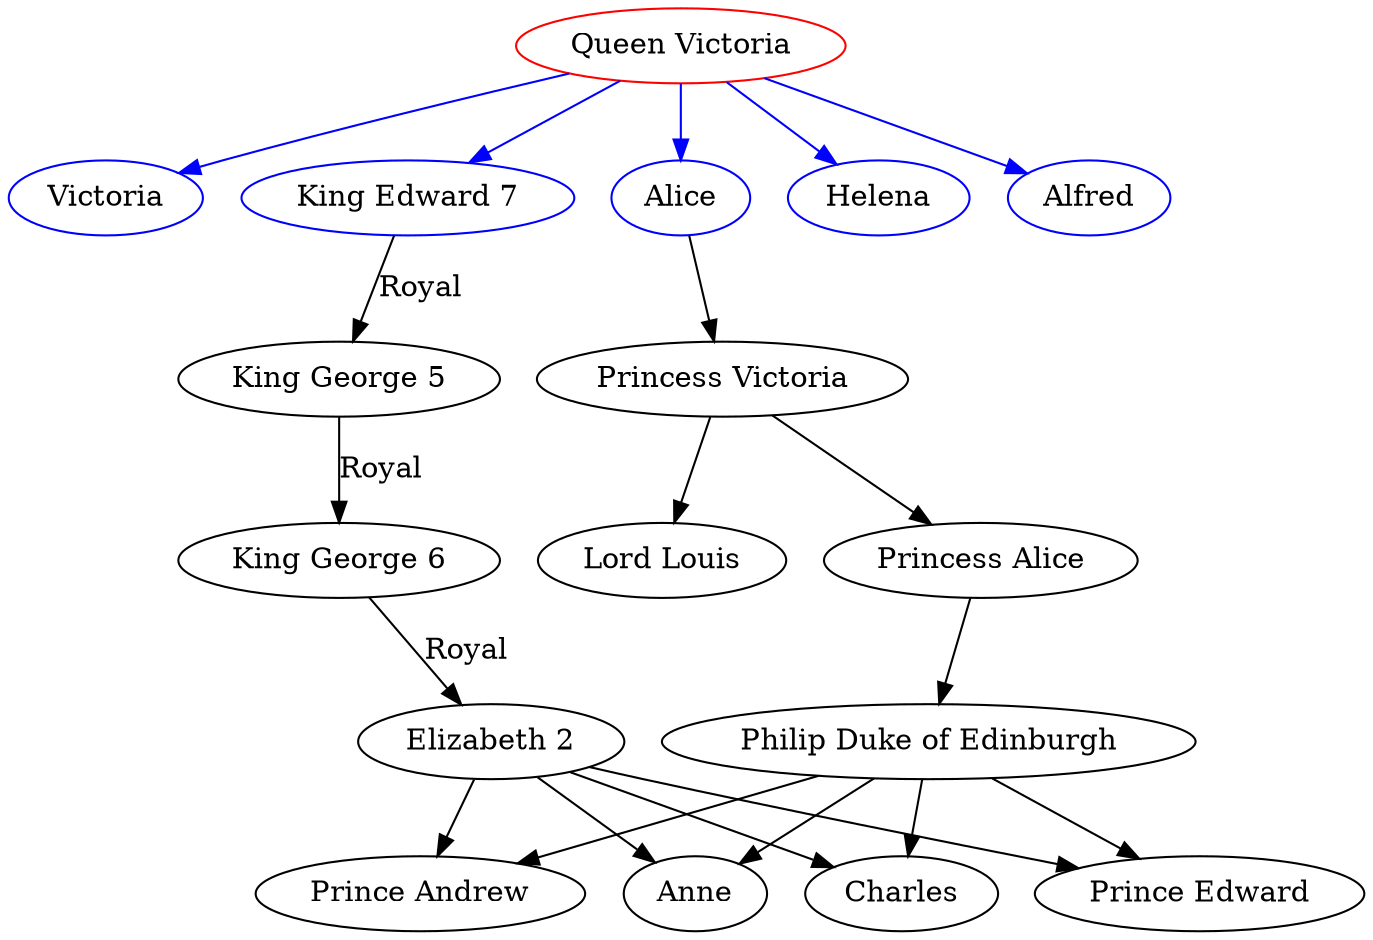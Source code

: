 digraph g {
	"Queen Victoria" [color=red]
	Victoria [color=blue]
	"Queen Victoria" -> Victoria [color=blue]
	"King Edward 7" [color=blue]
	"Queen Victoria" -> "King Edward 7" [color=blue]
	Alice [color=blue]
	"Queen Victoria" -> Alice [color=blue]
	Helena [color=blue]
	"Queen Victoria" -> Helena [color=blue]
	Alfred [color=blue]
	"Queen Victoria" -> Alfred [color=blue]
	"King Edward 7" -> "King George 5" [label=Royal]
	"King George 5" -> "King George 6" [label=Royal]
	"King George 6" -> "Elizabeth 2" [label=Royal]
	Alice -> "Princess Victoria"
	"Lord Louis"
	"Princess Victoria" -> "Lord Louis"
	"Princess Alice"
	"Princess Victoria" -> "Princess Alice"
	"Princess Alice" -> "Philip Duke of Edinburgh"
	Charles
	"Elizabeth 2" -> Charles
	"Philip Duke of Edinburgh" -> Charles
	Anne
	"Elizabeth 2" -> Anne
	"Philip Duke of Edinburgh" -> Anne
	"Prince Andrew"
	"Elizabeth 2" -> "Prince Andrew"
	"Philip Duke of Edinburgh" -> "Prince Andrew"
	"Prince Edward"
	"Elizabeth 2" -> "Prince Edward"
	"Philip Duke of Edinburgh" -> "Prince Edward"
}
